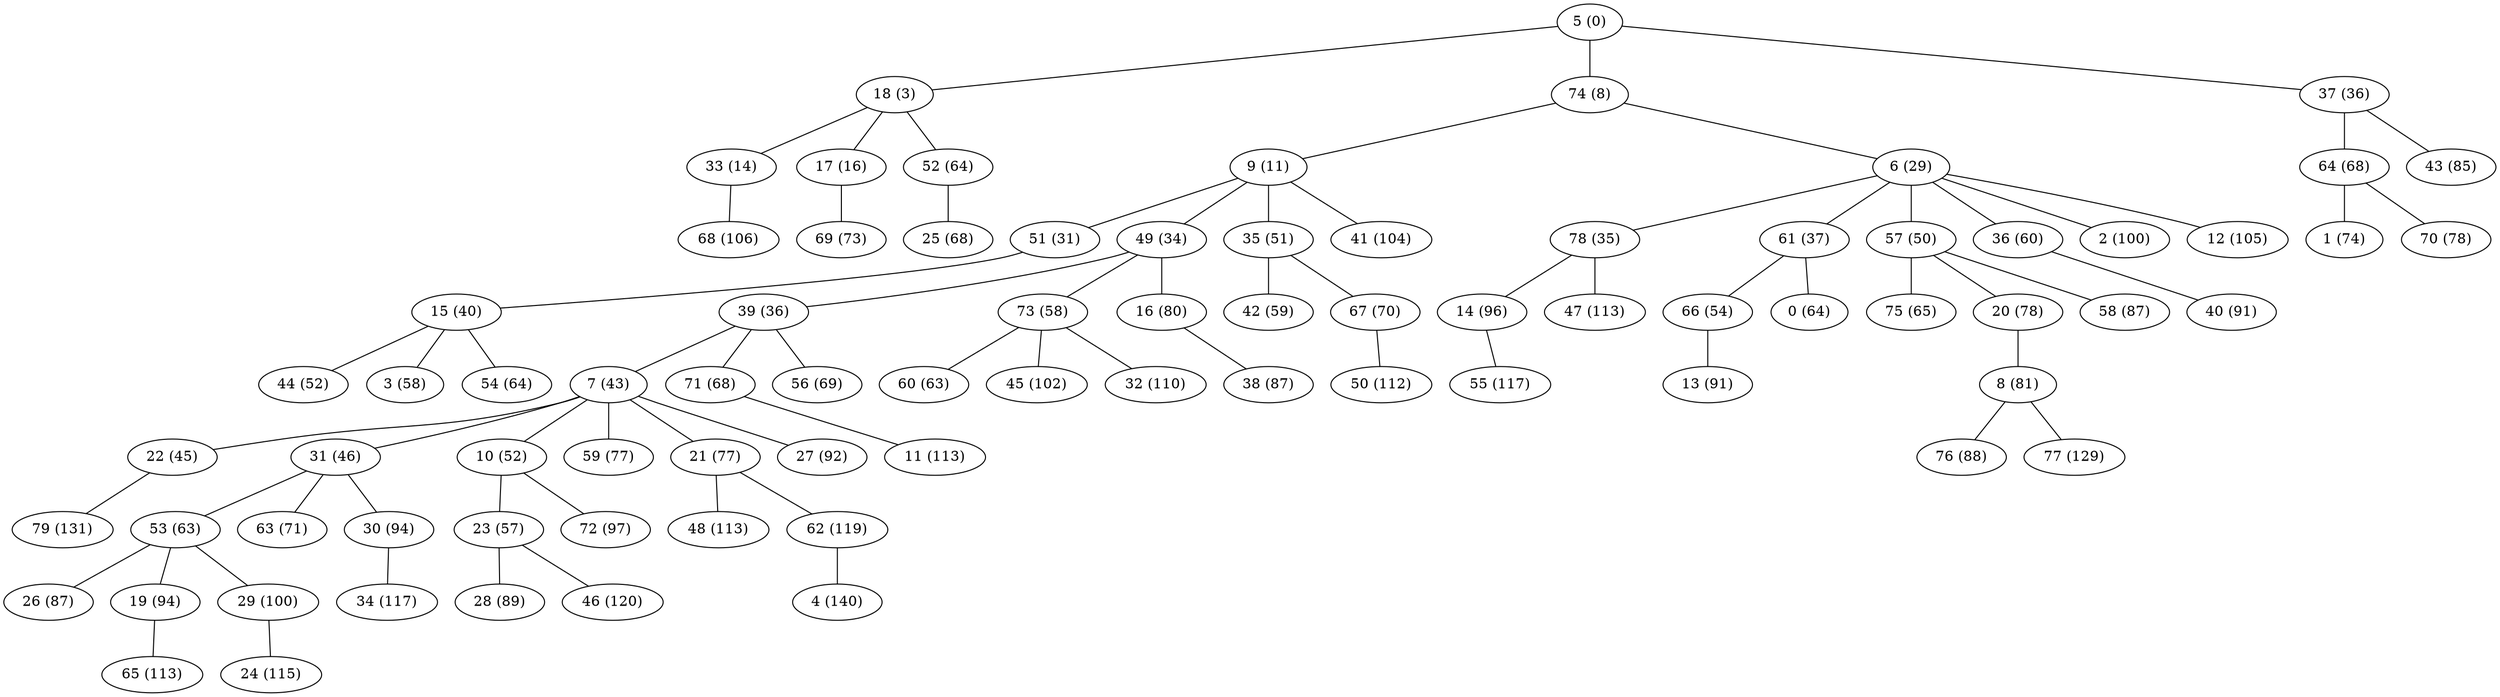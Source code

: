 graph grafoErdos_Renyi_80_250_Dijkstra  {
"5 (0)";
"18 (3)";
"74 (8)";
"9 (11)";
"33 (14)";
"17 (16)";
"6 (29)";
"51 (31)";
"49 (34)";
"78 (35)";
"39 (36)";
"37 (36)";
"61 (37)";
"15 (40)";
"7 (43)";
"22 (45)";
"31 (46)";
"57 (50)";
"35 (51)";
"10 (52)";
"44 (52)";
"66 (54)";
"23 (57)";
"3 (58)";
"73 (58)";
"42 (59)";
"36 (60)";
"60 (63)";
"53 (63)";
"0 (64)";
"54 (64)";
"52 (64)";
"75 (65)";
"64 (68)";
"71 (68)";
"25 (68)";
"56 (69)";
"67 (70)";
"63 (71)";
"69 (73)";
"1 (74)";
"59 (77)";
"21 (77)";
"70 (78)";
"20 (78)";
"16 (80)";
"8 (81)";
"43 (85)";
"58 (87)";
"38 (87)";
"26 (87)";
"76 (88)";
"28 (89)";
"40 (91)";
"13 (91)";
"27 (92)";
"19 (94)";
"30 (94)";
"14 (96)";
"72 (97)";
"2 (100)";
"29 (100)";
"45 (102)";
"41 (104)";
"12 (105)";
"68 (106)";
"32 (110)";
"50 (112)";
"11 (113)";
"48 (113)";
"65 (113)";
"47 (113)";
"24 (115)";
"55 (117)";
"34 (117)";
"62 (119)";
"46 (120)";
"77 (129)";
"79 (131)";
"4 (140)";
"5 (0)" -- "18 (3)";
"5 (0)" -- "74 (8)";
"74 (8)" -- "9 (11)";
"18 (3)" -- "33 (14)";
"18 (3)" -- "17 (16)";
"74 (8)" -- "6 (29)";
"9 (11)" -- "51 (31)";
"9 (11)" -- "49 (34)";
"6 (29)" -- "78 (35)";
"49 (34)" -- "39 (36)";
"5 (0)" -- "37 (36)";
"6 (29)" -- "61 (37)";
"51 (31)" -- "15 (40)";
"39 (36)" -- "7 (43)";
"7 (43)" -- "22 (45)";
"7 (43)" -- "31 (46)";
"6 (29)" -- "57 (50)";
"9 (11)" -- "35 (51)";
"7 (43)" -- "10 (52)";
"15 (40)" -- "44 (52)";
"61 (37)" -- "66 (54)";
"10 (52)" -- "23 (57)";
"15 (40)" -- "3 (58)";
"49 (34)" -- "73 (58)";
"35 (51)" -- "42 (59)";
"6 (29)" -- "36 (60)";
"73 (58)" -- "60 (63)";
"31 (46)" -- "53 (63)";
"61 (37)" -- "0 (64)";
"15 (40)" -- "54 (64)";
"18 (3)" -- "52 (64)";
"57 (50)" -- "75 (65)";
"37 (36)" -- "64 (68)";
"39 (36)" -- "71 (68)";
"52 (64)" -- "25 (68)";
"39 (36)" -- "56 (69)";
"35 (51)" -- "67 (70)";
"31 (46)" -- "63 (71)";
"17 (16)" -- "69 (73)";
"64 (68)" -- "1 (74)";
"7 (43)" -- "59 (77)";
"7 (43)" -- "21 (77)";
"64 (68)" -- "70 (78)";
"57 (50)" -- "20 (78)";
"49 (34)" -- "16 (80)";
"20 (78)" -- "8 (81)";
"37 (36)" -- "43 (85)";
"57 (50)" -- "58 (87)";
"16 (80)" -- "38 (87)";
"53 (63)" -- "26 (87)";
"8 (81)" -- "76 (88)";
"23 (57)" -- "28 (89)";
"36 (60)" -- "40 (91)";
"66 (54)" -- "13 (91)";
"7 (43)" -- "27 (92)";
"53 (63)" -- "19 (94)";
"31 (46)" -- "30 (94)";
"78 (35)" -- "14 (96)";
"10 (52)" -- "72 (97)";
"6 (29)" -- "2 (100)";
"53 (63)" -- "29 (100)";
"73 (58)" -- "45 (102)";
"9 (11)" -- "41 (104)";
"6 (29)" -- "12 (105)";
"33 (14)" -- "68 (106)";
"73 (58)" -- "32 (110)";
"67 (70)" -- "50 (112)";
"71 (68)" -- "11 (113)";
"21 (77)" -- "48 (113)";
"19 (94)" -- "65 (113)";
"78 (35)" -- "47 (113)";
"29 (100)" -- "24 (115)";
"14 (96)" -- "55 (117)";
"30 (94)" -- "34 (117)";
"21 (77)" -- "62 (119)";
"23 (57)" -- "46 (120)";
"8 (81)" -- "77 (129)";
"22 (45)" -- "79 (131)";
"62 (119)" -- "4 (140)";
}